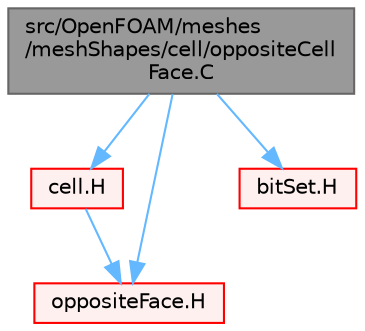 digraph "src/OpenFOAM/meshes/meshShapes/cell/oppositeCellFace.C"
{
 // LATEX_PDF_SIZE
  bgcolor="transparent";
  edge [fontname=Helvetica,fontsize=10,labelfontname=Helvetica,labelfontsize=10];
  node [fontname=Helvetica,fontsize=10,shape=box,height=0.2,width=0.4];
  Node1 [id="Node000001",label="src/OpenFOAM/meshes\l/meshShapes/cell/oppositeCell\lFace.C",height=0.2,width=0.4,color="gray40", fillcolor="grey60", style="filled", fontcolor="black",tooltip="Given the cell and a face label, return the opposite face label and the face oriented in the same sen..."];
  Node1 -> Node2 [id="edge1_Node000001_Node000002",color="steelblue1",style="solid",tooltip=" "];
  Node2 [id="Node000002",label="cell.H",height=0.2,width=0.4,color="red", fillcolor="#FFF0F0", style="filled",URL="$cell_8H.html",tooltip=" "];
  Node2 -> Node214 [id="edge2_Node000002_Node000214",color="steelblue1",style="solid",tooltip=" "];
  Node214 [id="Node000214",label="oppositeFace.H",height=0.2,width=0.4,color="red", fillcolor="#FFF0F0", style="filled",URL="$oppositeFace_8H.html",tooltip=" "];
  Node1 -> Node214 [id="edge3_Node000001_Node000214",color="steelblue1",style="solid",tooltip=" "];
  Node1 -> Node158 [id="edge4_Node000001_Node000158",color="steelblue1",style="solid",tooltip=" "];
  Node158 [id="Node000158",label="bitSet.H",height=0.2,width=0.4,color="red", fillcolor="#FFF0F0", style="filled",URL="$bitSet_8H.html",tooltip=" "];
}
